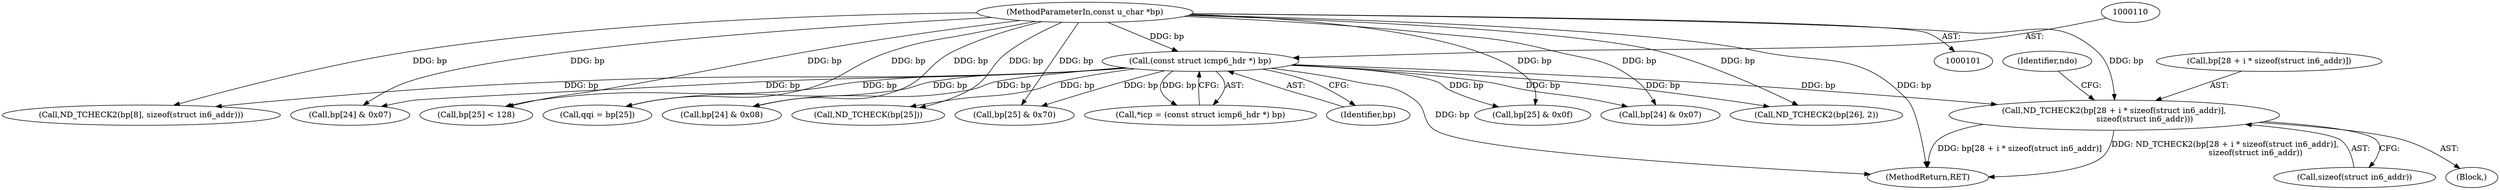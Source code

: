 digraph "0_tcpdump_d7505276842e85bfd067fa21cdb32b8a2dc3c5e4_3@pointer" {
"1000325" [label="(Call,ND_TCHECK2(bp[28 + i * sizeof(struct in6_addr)],\n                        sizeof(struct in6_addr)))"];
"1000109" [label="(Call,(const struct icmp6_hdr *) bp)"];
"1000103" [label="(MethodParameterIn,const u_char *bp)"];
"1000180" [label="(Call,ND_TCHECK2(bp[8], sizeof(struct in6_addr)))"];
"1000229" [label="(Call,bp[24] & 0x07)"];
"1000235" [label="(Call,bp[25] < 128)"];
"1000241" [label="(Call,qqi = bp[25])"];
"1000103" [label="(MethodParameterIn,const u_char *bp)"];
"1000111" [label="(Identifier,bp)"];
"1000326" [label="(Call,bp[28 + i * sizeof(struct in6_addr)])"];
"1000325" [label="(Call,ND_TCHECK2(bp[28 + i * sizeof(struct in6_addr)],\n                        sizeof(struct in6_addr)))"];
"1000207" [label="(Call,bp[24] & 0x08)"];
"1000202" [label="(Call,ND_TCHECK(bp[25]))"];
"1000324" [label="(Block,)"];
"1000260" [label="(Call,bp[25] & 0x70)"];
"1000218" [label="(Call,bp[24] & 0x07)"];
"1000273" [label="(Call,ND_TCHECK2(bp[26], 2))"];
"1000376" [label="(MethodReturn,RET)"];
"1000334" [label="(Call,sizeof(struct in6_addr))"];
"1000252" [label="(Call,bp[25] & 0x0f)"];
"1000109" [label="(Call,(const struct icmp6_hdr *) bp)"];
"1000107" [label="(Call,*icp = (const struct icmp6_hdr *) bp)"];
"1000338" [label="(Identifier,ndo)"];
"1000325" -> "1000324"  [label="AST: "];
"1000325" -> "1000334"  [label="CFG: "];
"1000326" -> "1000325"  [label="AST: "];
"1000334" -> "1000325"  [label="AST: "];
"1000338" -> "1000325"  [label="CFG: "];
"1000325" -> "1000376"  [label="DDG: bp[28 + i * sizeof(struct in6_addr)]"];
"1000325" -> "1000376"  [label="DDG: ND_TCHECK2(bp[28 + i * sizeof(struct in6_addr)],\n                        sizeof(struct in6_addr))"];
"1000109" -> "1000325"  [label="DDG: bp"];
"1000103" -> "1000325"  [label="DDG: bp"];
"1000109" -> "1000107"  [label="AST: "];
"1000109" -> "1000111"  [label="CFG: "];
"1000110" -> "1000109"  [label="AST: "];
"1000111" -> "1000109"  [label="AST: "];
"1000107" -> "1000109"  [label="CFG: "];
"1000109" -> "1000376"  [label="DDG: bp"];
"1000109" -> "1000107"  [label="DDG: bp"];
"1000103" -> "1000109"  [label="DDG: bp"];
"1000109" -> "1000180"  [label="DDG: bp"];
"1000109" -> "1000202"  [label="DDG: bp"];
"1000109" -> "1000207"  [label="DDG: bp"];
"1000109" -> "1000218"  [label="DDG: bp"];
"1000109" -> "1000229"  [label="DDG: bp"];
"1000109" -> "1000235"  [label="DDG: bp"];
"1000109" -> "1000241"  [label="DDG: bp"];
"1000109" -> "1000252"  [label="DDG: bp"];
"1000109" -> "1000260"  [label="DDG: bp"];
"1000109" -> "1000273"  [label="DDG: bp"];
"1000103" -> "1000101"  [label="AST: "];
"1000103" -> "1000376"  [label="DDG: bp"];
"1000103" -> "1000180"  [label="DDG: bp"];
"1000103" -> "1000202"  [label="DDG: bp"];
"1000103" -> "1000207"  [label="DDG: bp"];
"1000103" -> "1000218"  [label="DDG: bp"];
"1000103" -> "1000229"  [label="DDG: bp"];
"1000103" -> "1000235"  [label="DDG: bp"];
"1000103" -> "1000241"  [label="DDG: bp"];
"1000103" -> "1000252"  [label="DDG: bp"];
"1000103" -> "1000260"  [label="DDG: bp"];
"1000103" -> "1000273"  [label="DDG: bp"];
}
